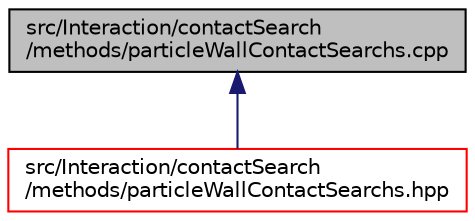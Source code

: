 digraph "src/Interaction/contactSearch/methods/particleWallContactSearchs.cpp"
{
 // LATEX_PDF_SIZE
  edge [fontname="Helvetica",fontsize="10",labelfontname="Helvetica",labelfontsize="10"];
  node [fontname="Helvetica",fontsize="10",shape=record];
  Node1 [label="src/Interaction/contactSearch\l/methods/particleWallContactSearchs.cpp",height=0.2,width=0.4,color="black", fillcolor="grey75", style="filled", fontcolor="black",tooltip=" "];
  Node1 -> Node2 [dir="back",color="midnightblue",fontsize="10",style="solid",fontname="Helvetica"];
  Node2 [label="src/Interaction/contactSearch\l/methods/particleWallContactSearchs.hpp",height=0.2,width=0.4,color="red", fillcolor="white", style="filled",URL="$particleWallContactSearchs_8hpp.html",tooltip=" "];
}
